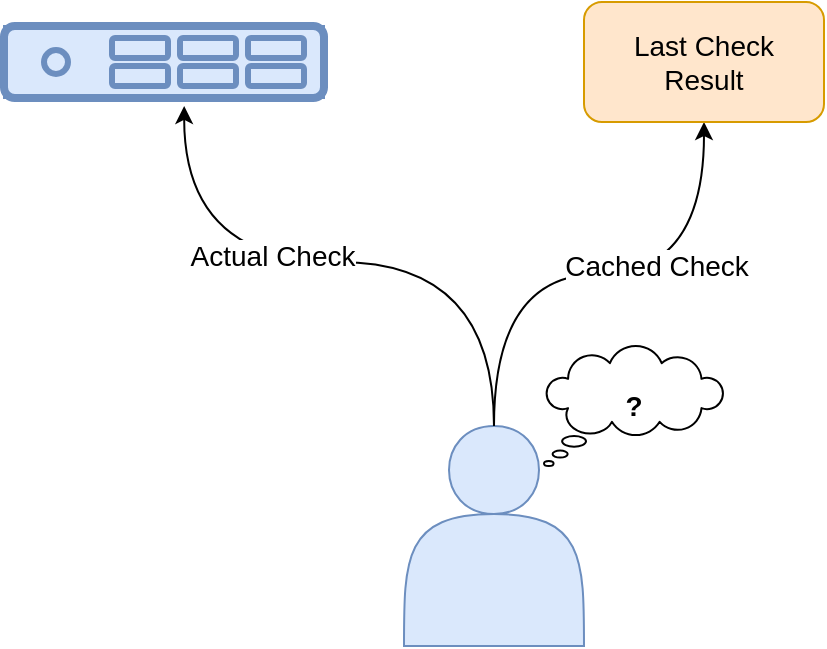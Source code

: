 <mxfile version="25.0.2">
  <diagram name="Seite-1" id="ZFiTChfzUcLQORlsCUZ4">
    <mxGraphModel dx="1098" dy="1180" grid="1" gridSize="10" guides="1" tooltips="1" connect="1" arrows="1" fold="1" page="1" pageScale="1" pageWidth="1169" pageHeight="1654" math="0" shadow="0">
      <root>
        <mxCell id="0" />
        <mxCell id="1" parent="0" />
        <mxCell id="qKSm6-fTOv15Phxt7VHX-13" style="edgeStyle=orthogonalEdgeStyle;rounded=0;orthogonalLoop=1;jettySize=auto;html=1;curved=1;exitX=0.5;exitY=0;exitDx=0;exitDy=0;" edge="1" parent="1" source="qKSm6-fTOv15Phxt7VHX-1" target="qKSm6-fTOv15Phxt7VHX-12">
          <mxGeometry relative="1" as="geometry" />
        </mxCell>
        <mxCell id="qKSm6-fTOv15Phxt7VHX-15" value="&lt;font style=&quot;font-size: 14px;&quot;&gt;Cached Check&lt;/font&gt;" style="edgeLabel;html=1;align=center;verticalAlign=middle;resizable=0;points=[];" vertex="1" connectable="0" parent="qKSm6-fTOv15Phxt7VHX-13">
          <mxGeometry x="0.222" y="4" relative="1" as="geometry">
            <mxPoint as="offset" />
          </mxGeometry>
        </mxCell>
        <mxCell id="qKSm6-fTOv15Phxt7VHX-1" value="" style="shape=actor;whiteSpace=wrap;html=1;fillColor=#dae8fc;strokeColor=#6c8ebf;" vertex="1" parent="1">
          <mxGeometry x="390" y="490" width="90" height="110" as="geometry" />
        </mxCell>
        <mxCell id="qKSm6-fTOv15Phxt7VHX-3" value="" style="group;fillColor=#dae8fc;strokeColor=#6c8ebf;" vertex="1" connectable="0" parent="1">
          <mxGeometry x="190" y="290" width="160" height="36" as="geometry" />
        </mxCell>
        <mxCell id="qKSm6-fTOv15Phxt7VHX-4" value="" style="rounded=1;whiteSpace=wrap;html=1;strokeWidth=4;fillColor=#dae8fc;strokeColor=#6c8ebf;" vertex="1" parent="qKSm6-fTOv15Phxt7VHX-3">
          <mxGeometry width="160" height="36" as="geometry" />
        </mxCell>
        <mxCell id="qKSm6-fTOv15Phxt7VHX-5" value="" style="ellipse;whiteSpace=wrap;html=1;aspect=fixed;strokeWidth=3;fillColor=#dae8fc;strokeColor=#6c8ebf;" vertex="1" parent="qKSm6-fTOv15Phxt7VHX-3">
          <mxGeometry x="20" y="12" width="12" height="12" as="geometry" />
        </mxCell>
        <mxCell id="qKSm6-fTOv15Phxt7VHX-6" value="" style="rounded=1;whiteSpace=wrap;html=1;strokeWidth=3;fillColor=#dae8fc;strokeColor=#6c8ebf;" vertex="1" parent="qKSm6-fTOv15Phxt7VHX-3">
          <mxGeometry x="54" y="6" width="28" height="10" as="geometry" />
        </mxCell>
        <mxCell id="qKSm6-fTOv15Phxt7VHX-7" value="" style="rounded=1;whiteSpace=wrap;html=1;strokeWidth=3;fillColor=#dae8fc;strokeColor=#6c8ebf;" vertex="1" parent="qKSm6-fTOv15Phxt7VHX-3">
          <mxGeometry x="88" y="6" width="28" height="10" as="geometry" />
        </mxCell>
        <mxCell id="qKSm6-fTOv15Phxt7VHX-8" value="" style="rounded=1;whiteSpace=wrap;html=1;strokeWidth=3;fillColor=#dae8fc;strokeColor=#6c8ebf;" vertex="1" parent="qKSm6-fTOv15Phxt7VHX-3">
          <mxGeometry x="122" y="6" width="28" height="10" as="geometry" />
        </mxCell>
        <mxCell id="qKSm6-fTOv15Phxt7VHX-9" value="" style="rounded=1;whiteSpace=wrap;html=1;strokeWidth=3;fillColor=#dae8fc;strokeColor=#6c8ebf;" vertex="1" parent="qKSm6-fTOv15Phxt7VHX-3">
          <mxGeometry x="54" y="20" width="28" height="10" as="geometry" />
        </mxCell>
        <mxCell id="qKSm6-fTOv15Phxt7VHX-10" value="" style="rounded=1;whiteSpace=wrap;html=1;strokeWidth=3;fillColor=#dae8fc;strokeColor=#6c8ebf;" vertex="1" parent="qKSm6-fTOv15Phxt7VHX-3">
          <mxGeometry x="88" y="20" width="28" height="10" as="geometry" />
        </mxCell>
        <mxCell id="qKSm6-fTOv15Phxt7VHX-11" value="" style="rounded=1;whiteSpace=wrap;html=1;strokeWidth=3;fillColor=#dae8fc;strokeColor=#6c8ebf;" vertex="1" parent="qKSm6-fTOv15Phxt7VHX-3">
          <mxGeometry x="122" y="20" width="28" height="10" as="geometry" />
        </mxCell>
        <mxCell id="qKSm6-fTOv15Phxt7VHX-12" value="&lt;font style=&quot;font-size: 14px;&quot;&gt;Last Check&lt;/font&gt;&lt;div&gt;&lt;font style=&quot;font-size: 14px;&quot;&gt;Result&lt;/font&gt;&lt;/div&gt;" style="rounded=1;whiteSpace=wrap;html=1;fillColor=#ffe6cc;strokeColor=#d79b00;" vertex="1" parent="1">
          <mxGeometry x="480" y="278" width="120" height="60" as="geometry" />
        </mxCell>
        <mxCell id="qKSm6-fTOv15Phxt7VHX-14" style="edgeStyle=orthogonalEdgeStyle;rounded=0;orthogonalLoop=1;jettySize=auto;html=1;entryX=0.563;entryY=1.111;entryDx=0;entryDy=0;entryPerimeter=0;curved=1;exitX=0.5;exitY=0;exitDx=0;exitDy=0;" edge="1" parent="1" source="qKSm6-fTOv15Phxt7VHX-1" target="qKSm6-fTOv15Phxt7VHX-4">
          <mxGeometry relative="1" as="geometry" />
        </mxCell>
        <mxCell id="qKSm6-fTOv15Phxt7VHX-16" value="&lt;font style=&quot;font-size: 14px;&quot;&gt;Actual Check&lt;/font&gt;" style="edgeLabel;html=1;align=center;verticalAlign=middle;resizable=0;points=[];" vertex="1" connectable="0" parent="qKSm6-fTOv15Phxt7VHX-14">
          <mxGeometry x="0.228" y="-3" relative="1" as="geometry">
            <mxPoint as="offset" />
          </mxGeometry>
        </mxCell>
        <mxCell id="qKSm6-fTOv15Phxt7VHX-17" value="&lt;b&gt;&lt;font style=&quot;font-size: 14px;&quot;&gt;?&lt;/font&gt;&lt;/b&gt;" style="whiteSpace=wrap;html=1;shape=mxgraph.basic.cloud_callout" vertex="1" parent="1">
          <mxGeometry x="460" y="450" width="90" height="60" as="geometry" />
        </mxCell>
      </root>
    </mxGraphModel>
  </diagram>
</mxfile>

